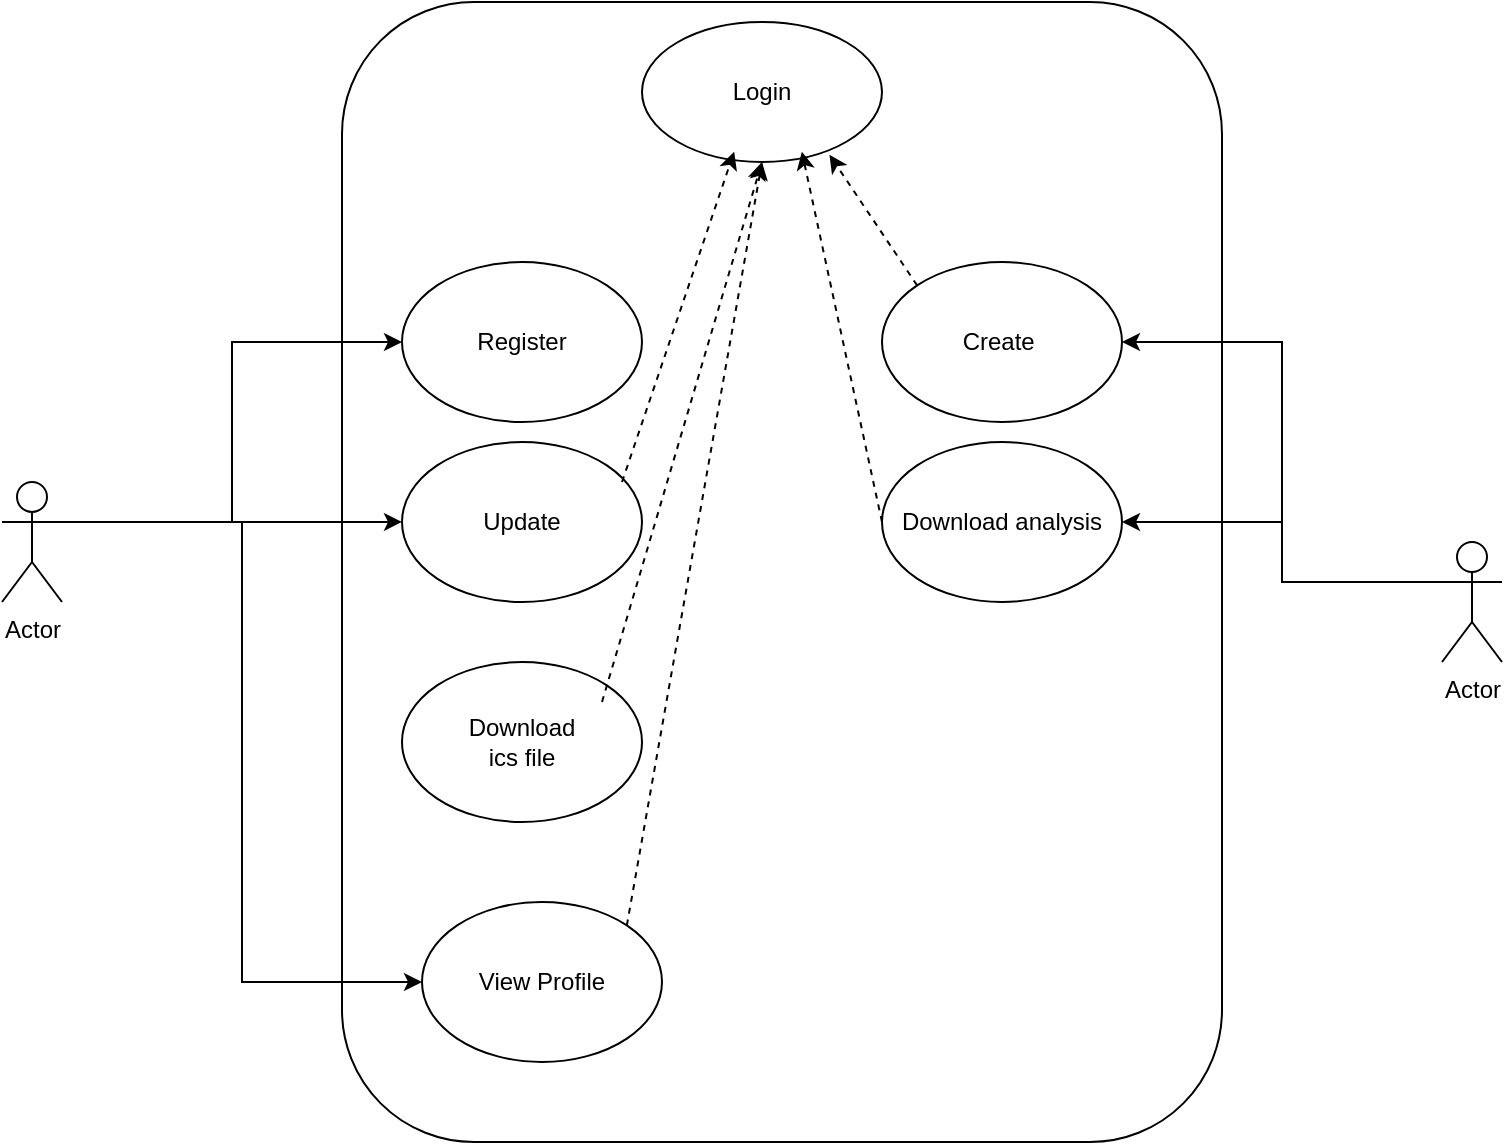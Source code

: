 <mxfile version="24.7.5" pages="2">
  <diagram name="Page-1" id="0oXXU5mvluxVdXDANO9r">
    <mxGraphModel dx="1837" dy="1349" grid="1" gridSize="10" guides="1" tooltips="1" connect="1" arrows="1" fold="1" page="1" pageScale="1" pageWidth="850" pageHeight="1100" math="0" shadow="0">
      <root>
        <mxCell id="0" />
        <mxCell id="1" parent="0" />
        <mxCell id="OjxvisMtF8FCTCC9srCc-3" value="" style="rounded=1;whiteSpace=wrap;html=1;" vertex="1" parent="1">
          <mxGeometry x="190" y="140" width="440" height="570" as="geometry" />
        </mxCell>
        <mxCell id="OjxvisMtF8FCTCC9srCc-5" value="Login" style="ellipse;whiteSpace=wrap;html=1;" vertex="1" parent="1">
          <mxGeometry x="340" y="150" width="120" height="70" as="geometry" />
        </mxCell>
        <mxCell id="OjxvisMtF8FCTCC9srCc-7" value="Register" style="ellipse;whiteSpace=wrap;html=1;" vertex="1" parent="1">
          <mxGeometry x="220" y="270" width="120" height="80" as="geometry" />
        </mxCell>
        <mxCell id="OjxvisMtF8FCTCC9srCc-8" value="Update" style="ellipse;whiteSpace=wrap;html=1;" vertex="1" parent="1">
          <mxGeometry x="220" y="360" width="120" height="80" as="geometry" />
        </mxCell>
        <mxCell id="OjxvisMtF8FCTCC9srCc-9" value="Download&lt;br&gt;ics file" style="ellipse;whiteSpace=wrap;html=1;" vertex="1" parent="1">
          <mxGeometry x="220" y="470" width="120" height="80" as="geometry" />
        </mxCell>
        <mxCell id="OjxvisMtF8FCTCC9srCc-10" value="View Profile" style="ellipse;whiteSpace=wrap;html=1;" vertex="1" parent="1">
          <mxGeometry x="230" y="590" width="120" height="80" as="geometry" />
        </mxCell>
        <mxCell id="OjxvisMtF8FCTCC9srCc-20" value="Create&amp;nbsp;" style="ellipse;whiteSpace=wrap;html=1;" vertex="1" parent="1">
          <mxGeometry x="460" y="270" width="120" height="80" as="geometry" />
        </mxCell>
        <mxCell id="OjxvisMtF8FCTCC9srCc-21" value="Download analysis" style="ellipse;whiteSpace=wrap;html=1;" vertex="1" parent="1">
          <mxGeometry x="460" y="360" width="120" height="80" as="geometry" />
        </mxCell>
        <mxCell id="OjxvisMtF8FCTCC9srCc-41" style="edgeStyle=orthogonalEdgeStyle;rounded=0;orthogonalLoop=1;jettySize=auto;html=1;exitX=1;exitY=0.333;exitDx=0;exitDy=0;exitPerimeter=0;" edge="1" parent="1" source="OjxvisMtF8FCTCC9srCc-36" target="OjxvisMtF8FCTCC9srCc-8">
          <mxGeometry relative="1" as="geometry" />
        </mxCell>
        <mxCell id="OjxvisMtF8FCTCC9srCc-48" style="edgeStyle=orthogonalEdgeStyle;rounded=0;orthogonalLoop=1;jettySize=auto;html=1;exitX=1;exitY=0.333;exitDx=0;exitDy=0;exitPerimeter=0;entryX=0;entryY=0.5;entryDx=0;entryDy=0;" edge="1" parent="1" source="OjxvisMtF8FCTCC9srCc-36" target="OjxvisMtF8FCTCC9srCc-10">
          <mxGeometry relative="1" as="geometry" />
        </mxCell>
        <mxCell id="OjxvisMtF8FCTCC9srCc-49" style="edgeStyle=orthogonalEdgeStyle;rounded=0;orthogonalLoop=1;jettySize=auto;html=1;exitX=1;exitY=0.333;exitDx=0;exitDy=0;exitPerimeter=0;entryX=0;entryY=0.5;entryDx=0;entryDy=0;" edge="1" parent="1" source="OjxvisMtF8FCTCC9srCc-36" target="OjxvisMtF8FCTCC9srCc-7">
          <mxGeometry relative="1" as="geometry" />
        </mxCell>
        <mxCell id="OjxvisMtF8FCTCC9srCc-36" value="Actor" style="shape=umlActor;verticalLabelPosition=bottom;verticalAlign=top;html=1;outlineConnect=0;" vertex="1" parent="1">
          <mxGeometry x="20" y="380" width="30" height="60" as="geometry" />
        </mxCell>
        <mxCell id="OjxvisMtF8FCTCC9srCc-46" style="edgeStyle=orthogonalEdgeStyle;rounded=0;orthogonalLoop=1;jettySize=auto;html=1;exitX=0;exitY=0.333;exitDx=0;exitDy=0;exitPerimeter=0;entryX=1;entryY=0.5;entryDx=0;entryDy=0;" edge="1" parent="1" source="OjxvisMtF8FCTCC9srCc-37" target="OjxvisMtF8FCTCC9srCc-20">
          <mxGeometry relative="1" as="geometry" />
        </mxCell>
        <mxCell id="OjxvisMtF8FCTCC9srCc-47" style="edgeStyle=orthogonalEdgeStyle;rounded=0;orthogonalLoop=1;jettySize=auto;html=1;exitX=0;exitY=0.333;exitDx=0;exitDy=0;exitPerimeter=0;entryX=1;entryY=0.5;entryDx=0;entryDy=0;" edge="1" parent="1" source="OjxvisMtF8FCTCC9srCc-37" target="OjxvisMtF8FCTCC9srCc-21">
          <mxGeometry relative="1" as="geometry" />
        </mxCell>
        <mxCell id="OjxvisMtF8FCTCC9srCc-37" value="Actor" style="shape=umlActor;verticalLabelPosition=bottom;verticalAlign=top;html=1;outlineConnect=0;" vertex="1" parent="1">
          <mxGeometry x="740" y="410" width="30" height="60" as="geometry" />
        </mxCell>
        <mxCell id="OjxvisMtF8FCTCC9srCc-52" value="" style="html=1;labelBackgroundColor=#ffffff;startArrow=none;startFill=0;startSize=6;endArrow=classic;endFill=1;endSize=6;jettySize=auto;orthogonalLoop=1;strokeWidth=1;dashed=1;fontSize=14;rounded=0;entryX=0.384;entryY=0.926;entryDx=0;entryDy=0;entryPerimeter=0;" edge="1" parent="1" target="OjxvisMtF8FCTCC9srCc-5">
          <mxGeometry width="60" height="60" relative="1" as="geometry">
            <mxPoint x="330" y="380" as="sourcePoint" />
            <mxPoint x="390" y="320" as="targetPoint" />
          </mxGeometry>
        </mxCell>
        <mxCell id="OjxvisMtF8FCTCC9srCc-57" value="" style="html=1;labelBackgroundColor=#ffffff;startArrow=none;startFill=0;startSize=6;endArrow=classic;endFill=1;endSize=6;jettySize=auto;orthogonalLoop=1;strokeWidth=1;dashed=1;fontSize=14;rounded=0;entryX=0.5;entryY=1;entryDx=0;entryDy=0;" edge="1" parent="1" target="OjxvisMtF8FCTCC9srCc-5">
          <mxGeometry width="60" height="60" relative="1" as="geometry">
            <mxPoint x="320" y="490" as="sourcePoint" />
            <mxPoint x="380" y="430" as="targetPoint" />
          </mxGeometry>
        </mxCell>
        <mxCell id="OjxvisMtF8FCTCC9srCc-58" value="" style="html=1;labelBackgroundColor=#ffffff;startArrow=none;startFill=0;startSize=6;endArrow=classic;endFill=1;endSize=6;jettySize=auto;orthogonalLoop=1;strokeWidth=1;dashed=1;fontSize=14;rounded=0;exitX=1;exitY=0;exitDx=0;exitDy=0;entryX=0.5;entryY=1;entryDx=0;entryDy=0;" edge="1" parent="1" source="OjxvisMtF8FCTCC9srCc-10" target="OjxvisMtF8FCTCC9srCc-5">
          <mxGeometry width="60" height="60" relative="1" as="geometry">
            <mxPoint x="450" y="540" as="sourcePoint" />
            <mxPoint x="510" y="480" as="targetPoint" />
          </mxGeometry>
        </mxCell>
        <mxCell id="OjxvisMtF8FCTCC9srCc-60" value="" style="html=1;labelBackgroundColor=#ffffff;startArrow=none;startFill=0;startSize=6;endArrow=classic;endFill=1;endSize=6;jettySize=auto;orthogonalLoop=1;strokeWidth=1;dashed=1;fontSize=14;rounded=0;entryX=0.781;entryY=0.948;entryDx=0;entryDy=0;entryPerimeter=0;exitX=0;exitY=0;exitDx=0;exitDy=0;" edge="1" parent="1" source="OjxvisMtF8FCTCC9srCc-20" target="OjxvisMtF8FCTCC9srCc-5">
          <mxGeometry width="60" height="60" relative="1" as="geometry">
            <mxPoint x="460" y="270" as="sourcePoint" />
            <mxPoint x="520" y="210" as="targetPoint" />
          </mxGeometry>
        </mxCell>
        <mxCell id="OjxvisMtF8FCTCC9srCc-63" value="" style="html=1;labelBackgroundColor=#ffffff;startArrow=none;startFill=0;startSize=6;endArrow=classic;endFill=1;endSize=6;jettySize=auto;orthogonalLoop=1;strokeWidth=1;dashed=1;fontSize=14;rounded=0;entryX=0.666;entryY=0.926;entryDx=0;entryDy=0;entryPerimeter=0;exitX=0;exitY=0.5;exitDx=0;exitDy=0;" edge="1" parent="1" source="OjxvisMtF8FCTCC9srCc-21" target="OjxvisMtF8FCTCC9srCc-5">
          <mxGeometry width="60" height="60" relative="1" as="geometry">
            <mxPoint x="450" y="540" as="sourcePoint" />
            <mxPoint x="510" y="480" as="targetPoint" />
          </mxGeometry>
        </mxCell>
      </root>
    </mxGraphModel>
  </diagram>
  <diagram id="NdNYiPOEsmP9TyqBwHUM" name="Page-2">
    <mxGraphModel dx="1050" dy="569" grid="1" gridSize="10" guides="1" tooltips="1" connect="1" arrows="1" fold="1" page="1" pageScale="1" pageWidth="850" pageHeight="1100" math="0" shadow="0">
      <root>
        <mxCell id="0" />
        <mxCell id="1" parent="0" />
        <mxCell id="u6cwHS6Pp6IdXkxPul-1-2" value="" style="endArrow=none;html=1;rounded=0;" edge="1" parent="1">
          <mxGeometry width="50" height="50" relative="1" as="geometry">
            <mxPoint x="540" y="190" as="sourcePoint" />
            <mxPoint x="540" y="190" as="targetPoint" />
          </mxGeometry>
        </mxCell>
        <mxCell id="u6cwHS6Pp6IdXkxPul-1-3" value="" style="group" vertex="1" connectable="0" parent="1">
          <mxGeometry x="150" y="40" width="174" height="230" as="geometry" />
        </mxCell>
        <mxCell id="8xv_I4WubuxWOhU9gOAq-2" value="" style="rounded=1;whiteSpace=wrap;html=1;" vertex="1" parent="u6cwHS6Pp6IdXkxPul-1-3">
          <mxGeometry x="2" width="170" height="230" as="geometry" />
        </mxCell>
        <mxCell id="u6cwHS6Pp6IdXkxPul-1-1" value="" style="endArrow=none;html=1;rounded=0;" edge="1" parent="u6cwHS6Pp6IdXkxPul-1-3">
          <mxGeometry width="50" height="50" relative="1" as="geometry">
            <mxPoint y="42" as="sourcePoint" />
            <mxPoint x="174" y="42" as="targetPoint" />
          </mxGeometry>
        </mxCell>
        <mxCell id="u6cwHS6Pp6IdXkxPul-1-12" value="" style="endArrow=none;html=1;rounded=0;" edge="1" parent="u6cwHS6Pp6IdXkxPul-1-3">
          <mxGeometry width="50" height="50" relative="1" as="geometry">
            <mxPoint x="1" y="166" as="sourcePoint" />
            <mxPoint x="175" y="166" as="targetPoint" />
          </mxGeometry>
        </mxCell>
        <mxCell id="u6cwHS6Pp6IdXkxPul-1-21" value="&lt;font style=&quot;font-size: 18px;&quot;&gt;User&lt;/font&gt;" style="text;strokeColor=none;align=center;fillColor=none;html=1;verticalAlign=middle;whiteSpace=wrap;rounded=0;" vertex="1" parent="u6cwHS6Pp6IdXkxPul-1-3">
          <mxGeometry x="36" y="10" width="100" height="30" as="geometry" />
        </mxCell>
        <mxCell id="u6cwHS6Pp6IdXkxPul-1-33" value="&lt;div style=&quot;text-align: left; font-size: 15px;&quot;&gt;&lt;span style=&quot;background-color: initial;&quot;&gt;&lt;font style=&quot;font-size: 15px;&quot;&gt;-age&lt;/font&gt;&lt;/span&gt;&lt;/div&gt;&lt;div style=&quot;text-align: left; font-size: 15px;&quot;&gt;&lt;font style=&quot;font-size: 15px;&quot;&gt;-dob&lt;/font&gt;&lt;/div&gt;&lt;div style=&quot;text-align: left; font-size: 15px;&quot;&gt;&lt;font style=&quot;font-size: 15px;&quot;&gt;-hivStatus&lt;/font&gt;&lt;/div&gt;&lt;div style=&quot;text-align: left; font-size: 15px;&quot;&gt;&lt;font style=&quot;font-size: 15px;&quot;&gt;-firstName&lt;/font&gt;&lt;/div&gt;&lt;div style=&quot;text-align: left; font-size: 15px;&quot;&gt;&lt;font style=&quot;font-size: 15px;&quot;&gt;-lastName&lt;/font&gt;&lt;/div&gt;&lt;div style=&quot;text-align: left; font-size: 15px;&quot;&gt;&lt;font style=&quot;font-size: 15px;&quot;&gt;-countryResidience&lt;/font&gt;&lt;/div&gt;" style="text;html=1;align=center;verticalAlign=middle;resizable=0;points=[];autosize=1;strokeColor=none;fillColor=none;" vertex="1" parent="u6cwHS6Pp6IdXkxPul-1-3">
          <mxGeometry x="-3" y="39" width="150" height="120" as="geometry" />
        </mxCell>
        <mxCell id="u6cwHS6Pp6IdXkxPul-1-13" value="" style="group" vertex="1" connectable="0" parent="1">
          <mxGeometry x="520" y="43" width="174" height="230" as="geometry" />
        </mxCell>
        <mxCell id="u6cwHS6Pp6IdXkxPul-1-14" value="" style="rounded=1;whiteSpace=wrap;html=1;" vertex="1" parent="u6cwHS6Pp6IdXkxPul-1-13">
          <mxGeometry x="2" width="170" height="230" as="geometry" />
        </mxCell>
        <mxCell id="u6cwHS6Pp6IdXkxPul-1-15" value="" style="endArrow=none;html=1;rounded=0;" edge="1" parent="u6cwHS6Pp6IdXkxPul-1-13">
          <mxGeometry width="50" height="50" relative="1" as="geometry">
            <mxPoint y="42" as="sourcePoint" />
            <mxPoint x="174" y="42" as="targetPoint" />
          </mxGeometry>
        </mxCell>
        <mxCell id="u6cwHS6Pp6IdXkxPul-1-16" value="" style="endArrow=none;html=1;rounded=0;" edge="1" parent="u6cwHS6Pp6IdXkxPul-1-13">
          <mxGeometry width="50" height="50" relative="1" as="geometry">
            <mxPoint x="1" y="122" as="sourcePoint" />
            <mxPoint x="175" y="122" as="targetPoint" />
          </mxGeometry>
        </mxCell>
        <mxCell id="u6cwHS6Pp6IdXkxPul-1-27" value="&lt;font style=&quot;font-size: 18px;&quot;&gt;Admin&lt;/font&gt;" style="text;html=1;align=center;verticalAlign=middle;resizable=0;points=[];autosize=1;strokeColor=none;fillColor=none;" vertex="1" parent="u6cwHS6Pp6IdXkxPul-1-13">
          <mxGeometry x="52" y="5" width="70" height="40" as="geometry" />
        </mxCell>
        <mxCell id="u6cwHS6Pp6IdXkxPul-1-34" value="&lt;div style=&quot;text-align: left; font-size: 15px;&quot;&gt;+createUser()&lt;/div&gt;&lt;div style=&quot;text-align: left; font-size: 15px;&quot;&gt;+downloadFile()&lt;/div&gt;&lt;div style=&quot;text-align: left; font-size: 15px;&quot;&gt;+&amp;nbsp;&lt;/div&gt;" style="text;html=1;align=center;verticalAlign=middle;resizable=0;points=[];autosize=1;strokeColor=none;fillColor=none;" vertex="1" parent="u6cwHS6Pp6IdXkxPul-1-13">
          <mxGeometry y="117" width="130" height="70" as="geometry" />
        </mxCell>
        <mxCell id="u6cwHS6Pp6IdXkxPul-1-17" value="" style="group" vertex="1" connectable="0" parent="1">
          <mxGeometry x="130" y="341" width="190" height="230" as="geometry" />
        </mxCell>
        <mxCell id="u6cwHS6Pp6IdXkxPul-1-18" value="" style="rounded=1;whiteSpace=wrap;html=1;" vertex="1" parent="u6cwHS6Pp6IdXkxPul-1-17">
          <mxGeometry x="2" width="170" height="230" as="geometry" />
        </mxCell>
        <mxCell id="u6cwHS6Pp6IdXkxPul-1-19" value="" style="endArrow=none;html=1;rounded=0;" edge="1" parent="u6cwHS6Pp6IdXkxPul-1-17">
          <mxGeometry width="50" height="50" relative="1" as="geometry">
            <mxPoint y="42" as="sourcePoint" />
            <mxPoint x="174" y="42" as="targetPoint" />
          </mxGeometry>
        </mxCell>
        <mxCell id="u6cwHS6Pp6IdXkxPul-1-20" value="" style="endArrow=none;html=1;rounded=0;" edge="1" parent="u6cwHS6Pp6IdXkxPul-1-17">
          <mxGeometry width="50" height="50" relative="1" as="geometry">
            <mxPoint x="1" y="80" as="sourcePoint" />
            <mxPoint x="175" y="80" as="targetPoint" />
          </mxGeometry>
        </mxCell>
        <mxCell id="u6cwHS6Pp6IdXkxPul-1-28" value="&lt;font style=&quot;font-size: 18px;&quot;&gt;Patient Profile&lt;/font&gt;" style="text;html=1;align=center;verticalAlign=middle;resizable=0;points=[];autosize=1;strokeColor=none;fillColor=none;" vertex="1" parent="u6cwHS6Pp6IdXkxPul-1-17">
          <mxGeometry x="19" width="140" height="40" as="geometry" />
        </mxCell>
        <mxCell id="u6cwHS6Pp6IdXkxPul-1-35" value="&lt;font style=&quot;font-size: 18px;&quot;&gt;-timeOfInfection()&lt;/font&gt;&lt;div style=&quot;font-size: 18px;&quot;&gt;&lt;font style=&quot;font-size: 18px;&quot;&gt;-onDrug()&lt;/font&gt;&lt;/div&gt;&lt;div style=&quot;font-size: 18px;&quot;&gt;&lt;font style=&quot;font-size: 18px;&quot;&gt;drugStartYear()&lt;/font&gt;&lt;/div&gt;" style="text;html=1;align=left;verticalAlign=middle;resizable=0;points=[];autosize=1;strokeColor=none;fillColor=none;" vertex="1" parent="u6cwHS6Pp6IdXkxPul-1-17">
          <mxGeometry x="9" y="100" width="160" height="80" as="geometry" />
        </mxCell>
        <mxCell id="u6cwHS6Pp6IdXkxPul-1-29" value="" style="endArrow=classic;html=1;rounded=0;entryX=1;entryY=0.455;entryDx=0;entryDy=0;entryPerimeter=0;exitX=0.009;exitY=0.435;exitDx=0;exitDy=0;exitPerimeter=0;" edge="1" parent="1" source="u6cwHS6Pp6IdXkxPul-1-14" target="8xv_I4WubuxWOhU9gOAq-2">
          <mxGeometry width="50" height="50" relative="1" as="geometry">
            <mxPoint x="400" y="300" as="sourcePoint" />
            <mxPoint x="450" y="250" as="targetPoint" />
          </mxGeometry>
        </mxCell>
        <mxCell id="u6cwHS6Pp6IdXkxPul-1-30" value="" style="endArrow=none;html=1;rounded=0;" edge="1" parent="1">
          <mxGeometry width="50" height="50" relative="1" as="geometry">
            <mxPoint x="220" y="340" as="sourcePoint" />
            <mxPoint x="220" y="270" as="targetPoint" />
          </mxGeometry>
        </mxCell>
      </root>
    </mxGraphModel>
  </diagram>
</mxfile>
